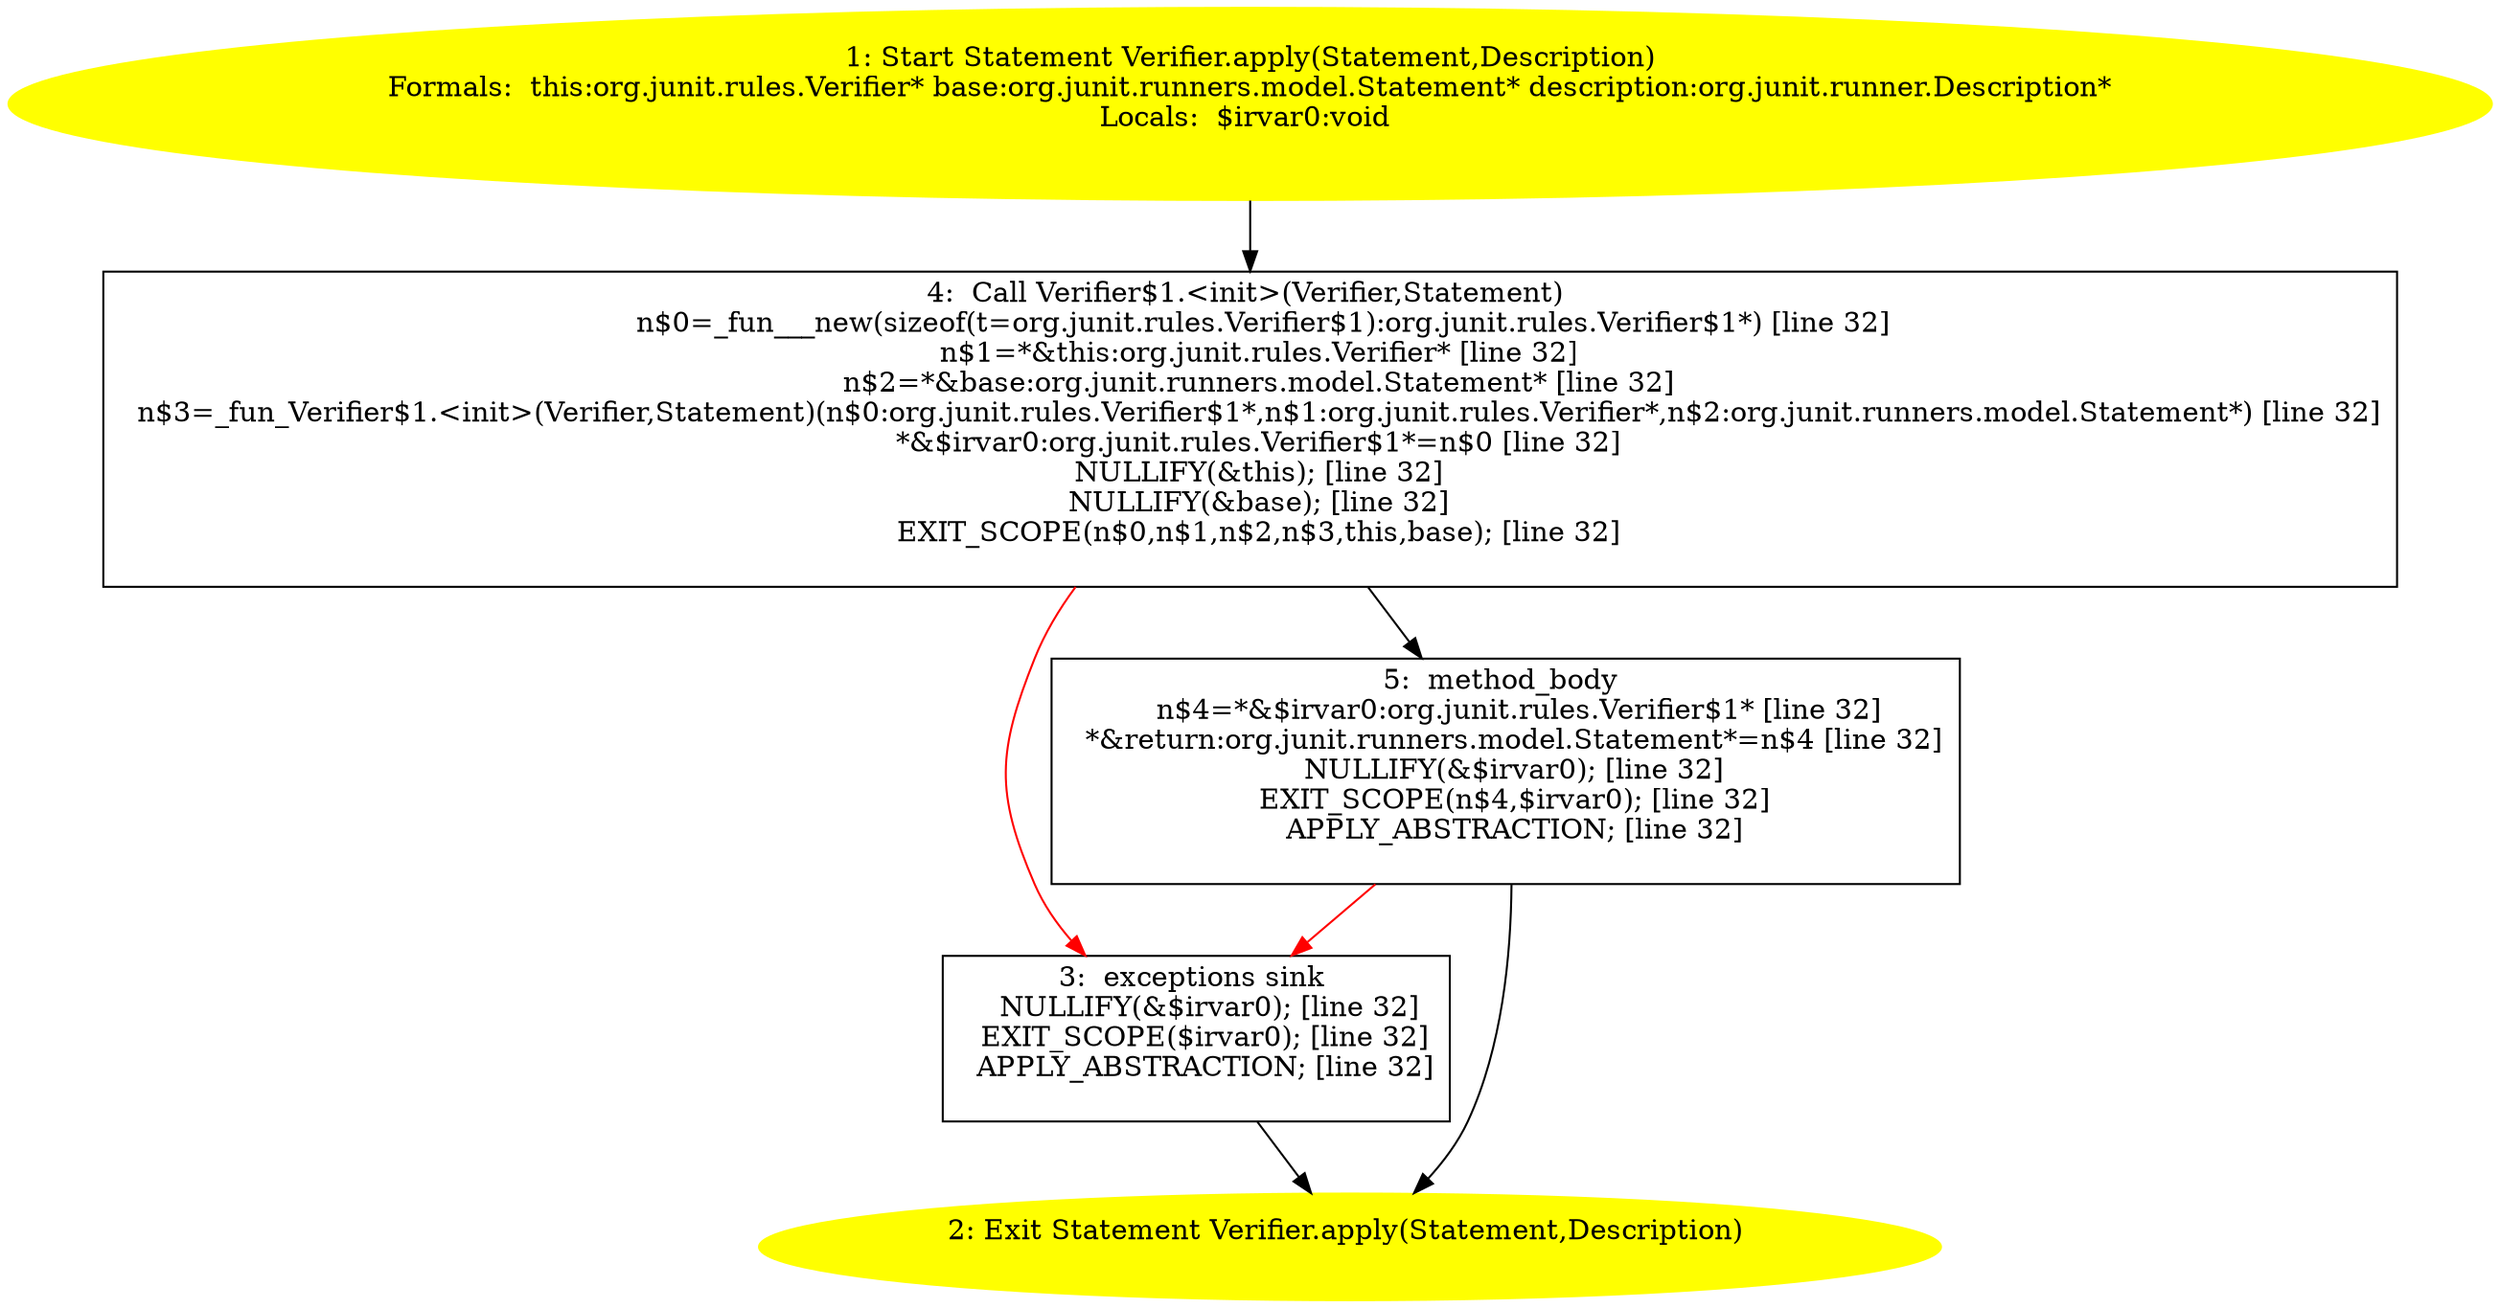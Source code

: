 /* @generated */
digraph cfg {
"org.junit.rules.Verifier.apply(org.junit.runners.model.Statement,org.junit.runner.Description):org.j.2bca225a2125f344c65240a7e328ea6f_1" [label="1: Start Statement Verifier.apply(Statement,Description)\nFormals:  this:org.junit.rules.Verifier* base:org.junit.runners.model.Statement* description:org.junit.runner.Description*\nLocals:  $irvar0:void \n  " color=yellow style=filled]
	

	 "org.junit.rules.Verifier.apply(org.junit.runners.model.Statement,org.junit.runner.Description):org.j.2bca225a2125f344c65240a7e328ea6f_1" -> "org.junit.rules.Verifier.apply(org.junit.runners.model.Statement,org.junit.runner.Description):org.j.2bca225a2125f344c65240a7e328ea6f_4" ;
"org.junit.rules.Verifier.apply(org.junit.runners.model.Statement,org.junit.runner.Description):org.j.2bca225a2125f344c65240a7e328ea6f_2" [label="2: Exit Statement Verifier.apply(Statement,Description) \n  " color=yellow style=filled]
	

"org.junit.rules.Verifier.apply(org.junit.runners.model.Statement,org.junit.runner.Description):org.j.2bca225a2125f344c65240a7e328ea6f_3" [label="3:  exceptions sink \n   NULLIFY(&$irvar0); [line 32]\n  EXIT_SCOPE($irvar0); [line 32]\n  APPLY_ABSTRACTION; [line 32]\n " shape="box"]
	

	 "org.junit.rules.Verifier.apply(org.junit.runners.model.Statement,org.junit.runner.Description):org.j.2bca225a2125f344c65240a7e328ea6f_3" -> "org.junit.rules.Verifier.apply(org.junit.runners.model.Statement,org.junit.runner.Description):org.j.2bca225a2125f344c65240a7e328ea6f_2" ;
"org.junit.rules.Verifier.apply(org.junit.runners.model.Statement,org.junit.runner.Description):org.j.2bca225a2125f344c65240a7e328ea6f_4" [label="4:  Call Verifier$1.<init>(Verifier,Statement) \n   n$0=_fun___new(sizeof(t=org.junit.rules.Verifier$1):org.junit.rules.Verifier$1*) [line 32]\n  n$1=*&this:org.junit.rules.Verifier* [line 32]\n  n$2=*&base:org.junit.runners.model.Statement* [line 32]\n  n$3=_fun_Verifier$1.<init>(Verifier,Statement)(n$0:org.junit.rules.Verifier$1*,n$1:org.junit.rules.Verifier*,n$2:org.junit.runners.model.Statement*) [line 32]\n  *&$irvar0:org.junit.rules.Verifier$1*=n$0 [line 32]\n  NULLIFY(&this); [line 32]\n  NULLIFY(&base); [line 32]\n  EXIT_SCOPE(n$0,n$1,n$2,n$3,this,base); [line 32]\n " shape="box"]
	

	 "org.junit.rules.Verifier.apply(org.junit.runners.model.Statement,org.junit.runner.Description):org.j.2bca225a2125f344c65240a7e328ea6f_4" -> "org.junit.rules.Verifier.apply(org.junit.runners.model.Statement,org.junit.runner.Description):org.j.2bca225a2125f344c65240a7e328ea6f_5" ;
	 "org.junit.rules.Verifier.apply(org.junit.runners.model.Statement,org.junit.runner.Description):org.j.2bca225a2125f344c65240a7e328ea6f_4" -> "org.junit.rules.Verifier.apply(org.junit.runners.model.Statement,org.junit.runner.Description):org.j.2bca225a2125f344c65240a7e328ea6f_3" [color="red" ];
"org.junit.rules.Verifier.apply(org.junit.runners.model.Statement,org.junit.runner.Description):org.j.2bca225a2125f344c65240a7e328ea6f_5" [label="5:  method_body \n   n$4=*&$irvar0:org.junit.rules.Verifier$1* [line 32]\n  *&return:org.junit.runners.model.Statement*=n$4 [line 32]\n  NULLIFY(&$irvar0); [line 32]\n  EXIT_SCOPE(n$4,$irvar0); [line 32]\n  APPLY_ABSTRACTION; [line 32]\n " shape="box"]
	

	 "org.junit.rules.Verifier.apply(org.junit.runners.model.Statement,org.junit.runner.Description):org.j.2bca225a2125f344c65240a7e328ea6f_5" -> "org.junit.rules.Verifier.apply(org.junit.runners.model.Statement,org.junit.runner.Description):org.j.2bca225a2125f344c65240a7e328ea6f_2" ;
	 "org.junit.rules.Verifier.apply(org.junit.runners.model.Statement,org.junit.runner.Description):org.j.2bca225a2125f344c65240a7e328ea6f_5" -> "org.junit.rules.Verifier.apply(org.junit.runners.model.Statement,org.junit.runner.Description):org.j.2bca225a2125f344c65240a7e328ea6f_3" [color="red" ];
}
